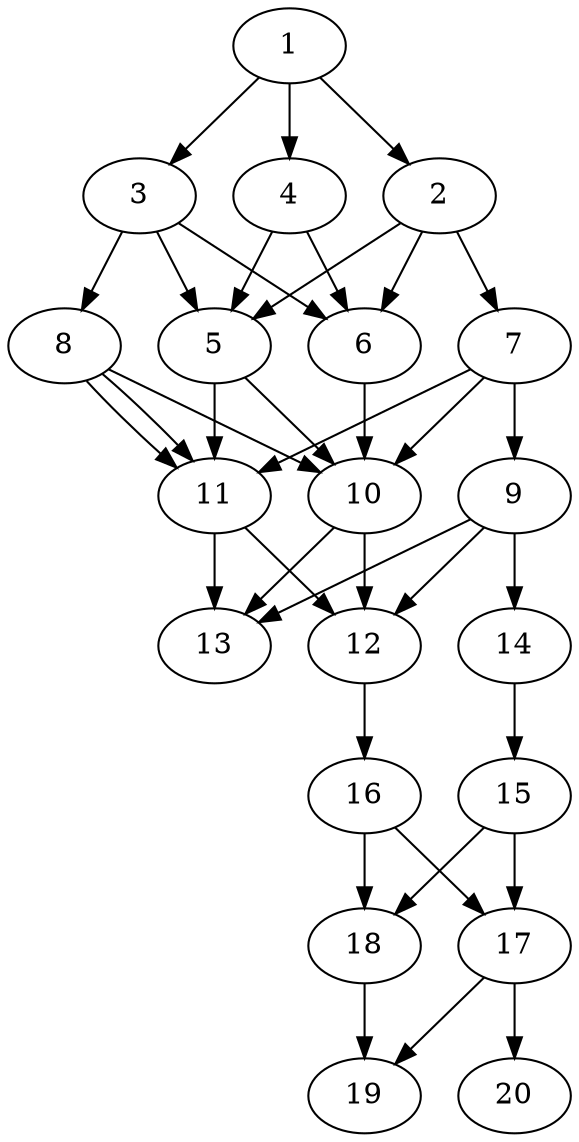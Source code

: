 // DAG automatically generated by daggen at Sat Jul 27 15:36:52 2019
// ./daggen --dot -n 20 --ccr 0.3 --fat 0.4 --regular 0.5 --density 0.8 --mindata 5242880 --maxdata 52428800 
digraph G {
  1 [size="112534187", alpha="0.07", expect_size="33760256"] 
  1 -> 2 [size ="33760256"]
  1 -> 3 [size ="33760256"]
  1 -> 4 [size ="33760256"]
  2 [size="91620693", alpha="0.06", expect_size="27486208"] 
  2 -> 5 [size ="27486208"]
  2 -> 6 [size ="27486208"]
  2 -> 7 [size ="27486208"]
  3 [size="144278187", alpha="0.12", expect_size="43283456"] 
  3 -> 5 [size ="43283456"]
  3 -> 6 [size ="43283456"]
  3 -> 8 [size ="43283456"]
  4 [size="94081707", alpha="0.18", expect_size="28224512"] 
  4 -> 5 [size ="28224512"]
  4 -> 6 [size ="28224512"]
  5 [size="58371413", alpha="0.05", expect_size="17511424"] 
  5 -> 10 [size ="17511424"]
  5 -> 11 [size ="17511424"]
  6 [size="28863147", alpha="0.07", expect_size="8658944"] 
  6 -> 10 [size ="8658944"]
  7 [size="56712533", alpha="0.09", expect_size="17013760"] 
  7 -> 9 [size ="17013760"]
  7 -> 10 [size ="17013760"]
  7 -> 11 [size ="17013760"]
  8 [size="120132267", alpha="0.10", expect_size="36039680"] 
  8 -> 10 [size ="36039680"]
  8 -> 11 [size ="36039680"]
  8 -> 11 [size ="36039680"]
  9 [size="43612160", alpha="0.01", expect_size="13083648"] 
  9 -> 12 [size ="13083648"]
  9 -> 13 [size ="13083648"]
  9 -> 14 [size ="13083648"]
  10 [size="161628160", alpha="0.07", expect_size="48488448"] 
  10 -> 12 [size ="48488448"]
  10 -> 13 [size ="48488448"]
  11 [size="51469653", alpha="0.02", expect_size="15440896"] 
  11 -> 12 [size ="15440896"]
  11 -> 13 [size ="15440896"]
  12 [size="103970133", alpha="0.19", expect_size="31191040"] 
  12 -> 16 [size ="31191040"]
  13 [size="152808107", alpha="0.13", expect_size="45842432"] 
  14 [size="90354347", alpha="0.18", expect_size="27106304"] 
  14 -> 15 [size ="27106304"]
  15 [size="71758507", alpha="0.10", expect_size="21527552"] 
  15 -> 17 [size ="21527552"]
  15 -> 18 [size ="21527552"]
  16 [size="114083840", alpha="0.10", expect_size="34225152"] 
  16 -> 17 [size ="34225152"]
  16 -> 18 [size ="34225152"]
  17 [size="172458667", alpha="0.15", expect_size="51737600"] 
  17 -> 19 [size ="51737600"]
  17 -> 20 [size ="51737600"]
  18 [size="86613333", alpha="0.08", expect_size="25984000"] 
  18 -> 19 [size ="25984000"]
  19 [size="165782187", alpha="0.01", expect_size="49734656"] 
  20 [size="18510507", alpha="0.02", expect_size="5553152"] 
}
